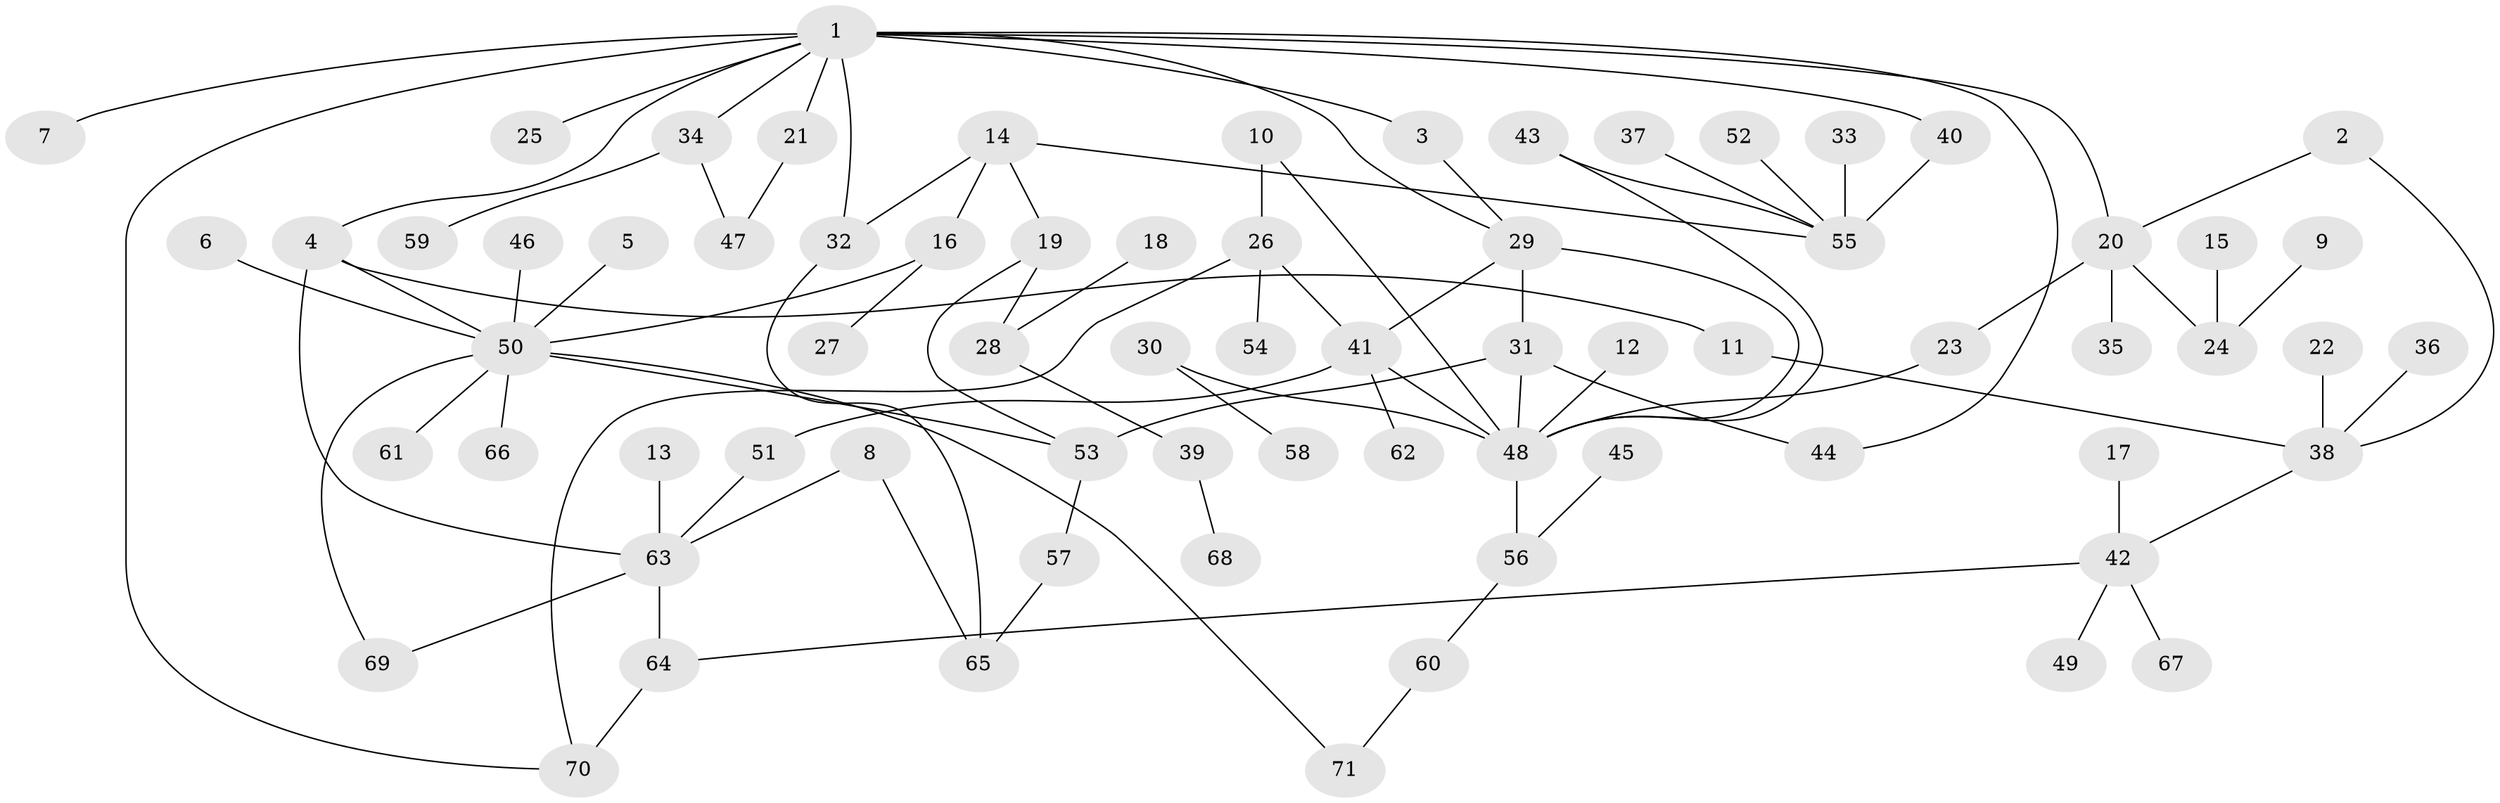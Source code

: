 // original degree distribution, {3: 0.14184397163120568, 11: 0.0070921985815602835, 6: 0.028368794326241134, 5: 0.04964539007092199, 2: 0.2695035460992908, 4: 0.09219858156028368, 7: 0.0070921985815602835, 9: 0.0070921985815602835, 1: 0.3971631205673759}
// Generated by graph-tools (version 1.1) at 2025/49/03/09/25 03:49:25]
// undirected, 71 vertices, 91 edges
graph export_dot {
graph [start="1"]
  node [color=gray90,style=filled];
  1;
  2;
  3;
  4;
  5;
  6;
  7;
  8;
  9;
  10;
  11;
  12;
  13;
  14;
  15;
  16;
  17;
  18;
  19;
  20;
  21;
  22;
  23;
  24;
  25;
  26;
  27;
  28;
  29;
  30;
  31;
  32;
  33;
  34;
  35;
  36;
  37;
  38;
  39;
  40;
  41;
  42;
  43;
  44;
  45;
  46;
  47;
  48;
  49;
  50;
  51;
  52;
  53;
  54;
  55;
  56;
  57;
  58;
  59;
  60;
  61;
  62;
  63;
  64;
  65;
  66;
  67;
  68;
  69;
  70;
  71;
  1 -- 3 [weight=1.0];
  1 -- 4 [weight=1.0];
  1 -- 7 [weight=1.0];
  1 -- 20 [weight=1.0];
  1 -- 21 [weight=1.0];
  1 -- 25 [weight=1.0];
  1 -- 29 [weight=1.0];
  1 -- 32 [weight=1.0];
  1 -- 34 [weight=1.0];
  1 -- 40 [weight=1.0];
  1 -- 44 [weight=1.0];
  1 -- 70 [weight=1.0];
  2 -- 20 [weight=1.0];
  2 -- 38 [weight=1.0];
  3 -- 29 [weight=1.0];
  4 -- 11 [weight=1.0];
  4 -- 50 [weight=1.0];
  4 -- 63 [weight=2.0];
  5 -- 50 [weight=1.0];
  6 -- 50 [weight=1.0];
  8 -- 63 [weight=1.0];
  8 -- 65 [weight=1.0];
  9 -- 24 [weight=1.0];
  10 -- 26 [weight=1.0];
  10 -- 48 [weight=1.0];
  11 -- 38 [weight=1.0];
  12 -- 48 [weight=1.0];
  13 -- 63 [weight=1.0];
  14 -- 16 [weight=1.0];
  14 -- 19 [weight=1.0];
  14 -- 32 [weight=1.0];
  14 -- 55 [weight=1.0];
  15 -- 24 [weight=1.0];
  16 -- 27 [weight=1.0];
  16 -- 50 [weight=1.0];
  17 -- 42 [weight=1.0];
  18 -- 28 [weight=1.0];
  19 -- 28 [weight=1.0];
  19 -- 53 [weight=1.0];
  20 -- 23 [weight=1.0];
  20 -- 24 [weight=1.0];
  20 -- 35 [weight=1.0];
  21 -- 47 [weight=1.0];
  22 -- 38 [weight=1.0];
  23 -- 48 [weight=1.0];
  26 -- 41 [weight=1.0];
  26 -- 54 [weight=1.0];
  26 -- 70 [weight=1.0];
  28 -- 39 [weight=1.0];
  29 -- 31 [weight=1.0];
  29 -- 41 [weight=1.0];
  29 -- 48 [weight=1.0];
  30 -- 48 [weight=1.0];
  30 -- 58 [weight=1.0];
  31 -- 44 [weight=1.0];
  31 -- 48 [weight=1.0];
  31 -- 53 [weight=1.0];
  32 -- 65 [weight=1.0];
  33 -- 55 [weight=1.0];
  34 -- 47 [weight=1.0];
  34 -- 59 [weight=1.0];
  36 -- 38 [weight=1.0];
  37 -- 55 [weight=1.0];
  38 -- 42 [weight=1.0];
  39 -- 68 [weight=1.0];
  40 -- 55 [weight=1.0];
  41 -- 48 [weight=2.0];
  41 -- 51 [weight=1.0];
  41 -- 62 [weight=2.0];
  42 -- 49 [weight=1.0];
  42 -- 64 [weight=1.0];
  42 -- 67 [weight=1.0];
  43 -- 48 [weight=1.0];
  43 -- 55 [weight=1.0];
  45 -- 56 [weight=1.0];
  46 -- 50 [weight=1.0];
  48 -- 56 [weight=1.0];
  50 -- 53 [weight=1.0];
  50 -- 61 [weight=1.0];
  50 -- 66 [weight=1.0];
  50 -- 69 [weight=1.0];
  50 -- 71 [weight=1.0];
  51 -- 63 [weight=1.0];
  52 -- 55 [weight=1.0];
  53 -- 57 [weight=1.0];
  56 -- 60 [weight=1.0];
  57 -- 65 [weight=1.0];
  60 -- 71 [weight=1.0];
  63 -- 64 [weight=1.0];
  63 -- 69 [weight=1.0];
  64 -- 70 [weight=1.0];
}
